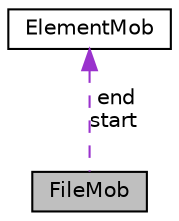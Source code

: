 digraph "FileMob"
{
 // LATEX_PDF_SIZE
  edge [fontname="Helvetica",fontsize="10",labelfontname="Helvetica",labelfontsize="10"];
  node [fontname="Helvetica",fontsize="10",shape=record];
  Node1 [label="FileMob",height=0.2,width=0.4,color="black", fillcolor="grey75", style="filled", fontcolor="black",tooltip="Composé de deux pointeurs sur des ElementMob (structure précécente) qui sont le début et la fin de la..."];
  Node2 -> Node1 [dir="back",color="darkorchid3",fontsize="10",style="dashed",label=" end\nstart" ,fontname="Helvetica"];
  Node2 [label="ElementMob",height=0.2,width=0.4,color="black", fillcolor="white", style="filled",URL="$structElementMob.html",tooltip="Composé d'un Mob (structure précédente) et d'un pointeur sur un autre ElementMob Cette structure est ..."];
}

